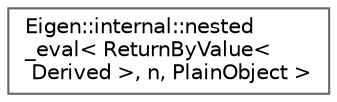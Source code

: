 digraph "类继承关系图"
{
 // LATEX_PDF_SIZE
  bgcolor="transparent";
  edge [fontname=Helvetica,fontsize=10,labelfontname=Helvetica,labelfontsize=10];
  node [fontname=Helvetica,fontsize=10,shape=box,height=0.2,width=0.4];
  rankdir="LR";
  Node0 [id="Node000000",label="Eigen::internal::nested\l_eval\< ReturnByValue\<\l Derived \>, n, PlainObject \>",height=0.2,width=0.4,color="grey40", fillcolor="white", style="filled",URL="$struct_eigen_1_1internal_1_1nested__eval_3_01_return_by_value_3_01_derived_01_4_00_01n_00_01_plain_object_01_4.html",tooltip=" "];
}
